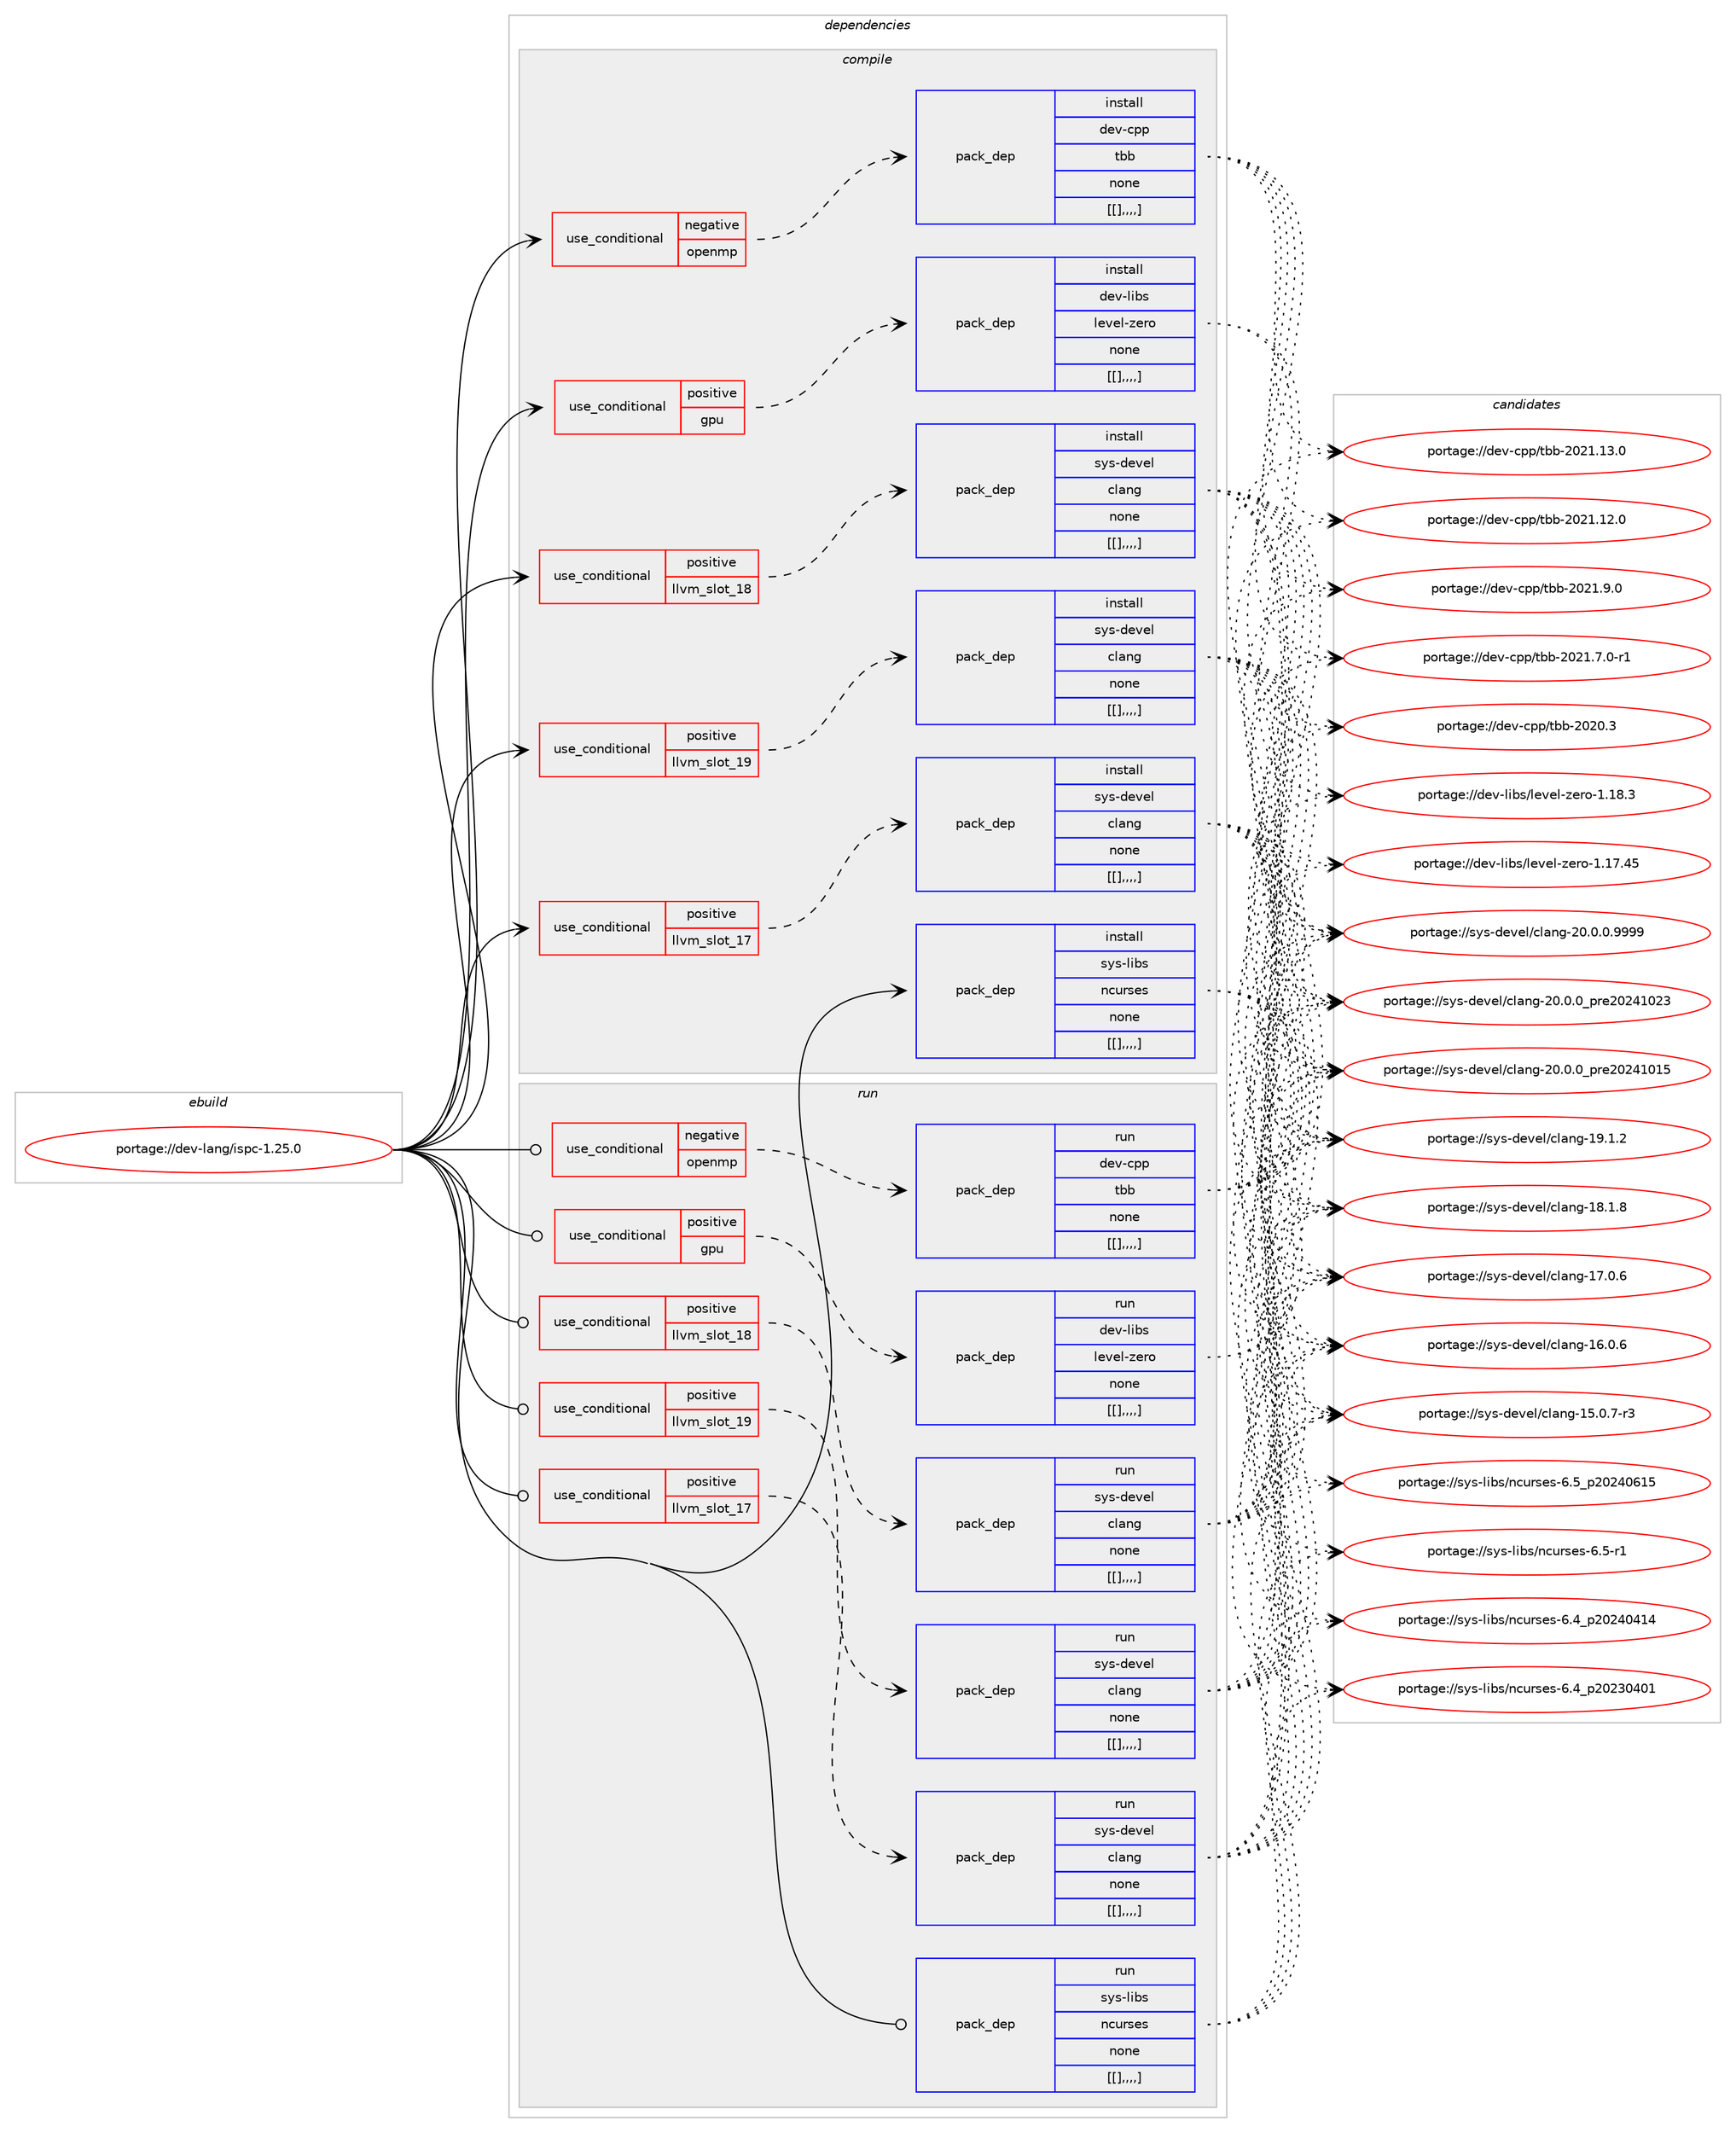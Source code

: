 digraph prolog {

# *************
# Graph options
# *************

newrank=true;
concentrate=true;
compound=true;
graph [rankdir=LR,fontname=Helvetica,fontsize=10,ranksep=1.5];#, ranksep=2.5, nodesep=0.2];
edge  [arrowhead=vee];
node  [fontname=Helvetica,fontsize=10];

# **********
# The ebuild
# **********

subgraph cluster_leftcol {
color=gray;
label=<<i>ebuild</i>>;
id [label="portage://dev-lang/ispc-1.25.0", color=red, width=4, href="../dev-lang/ispc-1.25.0.svg"];
}

# ****************
# The dependencies
# ****************

subgraph cluster_midcol {
color=gray;
label=<<i>dependencies</i>>;
subgraph cluster_compile {
fillcolor="#eeeeee";
style=filled;
label=<<i>compile</i>>;
subgraph cond24863 {
dependency103612 [label=<<TABLE BORDER="0" CELLBORDER="1" CELLSPACING="0" CELLPADDING="4"><TR><TD ROWSPAN="3" CELLPADDING="10">use_conditional</TD></TR><TR><TD>negative</TD></TR><TR><TD>openmp</TD></TR></TABLE>>, shape=none, color=red];
subgraph pack77602 {
dependency103615 [label=<<TABLE BORDER="0" CELLBORDER="1" CELLSPACING="0" CELLPADDING="4" WIDTH="220"><TR><TD ROWSPAN="6" CELLPADDING="30">pack_dep</TD></TR><TR><TD WIDTH="110">install</TD></TR><TR><TD>dev-cpp</TD></TR><TR><TD>tbb</TD></TR><TR><TD>none</TD></TR><TR><TD>[[],,,,]</TD></TR></TABLE>>, shape=none, color=blue];
}
dependency103612:e -> dependency103615:w [weight=20,style="dashed",arrowhead="vee"];
}
id:e -> dependency103612:w [weight=20,style="solid",arrowhead="vee"];
subgraph cond24867 {
dependency103621 [label=<<TABLE BORDER="0" CELLBORDER="1" CELLSPACING="0" CELLPADDING="4"><TR><TD ROWSPAN="3" CELLPADDING="10">use_conditional</TD></TR><TR><TD>positive</TD></TR><TR><TD>gpu</TD></TR></TABLE>>, shape=none, color=red];
subgraph pack77609 {
dependency103629 [label=<<TABLE BORDER="0" CELLBORDER="1" CELLSPACING="0" CELLPADDING="4" WIDTH="220"><TR><TD ROWSPAN="6" CELLPADDING="30">pack_dep</TD></TR><TR><TD WIDTH="110">install</TD></TR><TR><TD>dev-libs</TD></TR><TR><TD>level-zero</TD></TR><TR><TD>none</TD></TR><TR><TD>[[],,,,]</TD></TR></TABLE>>, shape=none, color=blue];
}
dependency103621:e -> dependency103629:w [weight=20,style="dashed",arrowhead="vee"];
}
id:e -> dependency103621:w [weight=20,style="solid",arrowhead="vee"];
subgraph cond24872 {
dependency103637 [label=<<TABLE BORDER="0" CELLBORDER="1" CELLSPACING="0" CELLPADDING="4"><TR><TD ROWSPAN="3" CELLPADDING="10">use_conditional</TD></TR><TR><TD>positive</TD></TR><TR><TD>llvm_slot_17</TD></TR></TABLE>>, shape=none, color=red];
subgraph pack77617 {
dependency103640 [label=<<TABLE BORDER="0" CELLBORDER="1" CELLSPACING="0" CELLPADDING="4" WIDTH="220"><TR><TD ROWSPAN="6" CELLPADDING="30">pack_dep</TD></TR><TR><TD WIDTH="110">install</TD></TR><TR><TD>sys-devel</TD></TR><TR><TD>clang</TD></TR><TR><TD>none</TD></TR><TR><TD>[[],,,,]</TD></TR></TABLE>>, shape=none, color=blue];
}
dependency103637:e -> dependency103640:w [weight=20,style="dashed",arrowhead="vee"];
}
id:e -> dependency103637:w [weight=20,style="solid",arrowhead="vee"];
subgraph cond24875 {
dependency103647 [label=<<TABLE BORDER="0" CELLBORDER="1" CELLSPACING="0" CELLPADDING="4"><TR><TD ROWSPAN="3" CELLPADDING="10">use_conditional</TD></TR><TR><TD>positive</TD></TR><TR><TD>llvm_slot_18</TD></TR></TABLE>>, shape=none, color=red];
subgraph pack77626 {
dependency103659 [label=<<TABLE BORDER="0" CELLBORDER="1" CELLSPACING="0" CELLPADDING="4" WIDTH="220"><TR><TD ROWSPAN="6" CELLPADDING="30">pack_dep</TD></TR><TR><TD WIDTH="110">install</TD></TR><TR><TD>sys-devel</TD></TR><TR><TD>clang</TD></TR><TR><TD>none</TD></TR><TR><TD>[[],,,,]</TD></TR></TABLE>>, shape=none, color=blue];
}
dependency103647:e -> dependency103659:w [weight=20,style="dashed",arrowhead="vee"];
}
id:e -> dependency103647:w [weight=20,style="solid",arrowhead="vee"];
subgraph cond24881 {
dependency103662 [label=<<TABLE BORDER="0" CELLBORDER="1" CELLSPACING="0" CELLPADDING="4"><TR><TD ROWSPAN="3" CELLPADDING="10">use_conditional</TD></TR><TR><TD>positive</TD></TR><TR><TD>llvm_slot_19</TD></TR></TABLE>>, shape=none, color=red];
subgraph pack77634 {
dependency103664 [label=<<TABLE BORDER="0" CELLBORDER="1" CELLSPACING="0" CELLPADDING="4" WIDTH="220"><TR><TD ROWSPAN="6" CELLPADDING="30">pack_dep</TD></TR><TR><TD WIDTH="110">install</TD></TR><TR><TD>sys-devel</TD></TR><TR><TD>clang</TD></TR><TR><TD>none</TD></TR><TR><TD>[[],,,,]</TD></TR></TABLE>>, shape=none, color=blue];
}
dependency103662:e -> dependency103664:w [weight=20,style="dashed",arrowhead="vee"];
}
id:e -> dependency103662:w [weight=20,style="solid",arrowhead="vee"];
subgraph pack77643 {
dependency103679 [label=<<TABLE BORDER="0" CELLBORDER="1" CELLSPACING="0" CELLPADDING="4" WIDTH="220"><TR><TD ROWSPAN="6" CELLPADDING="30">pack_dep</TD></TR><TR><TD WIDTH="110">install</TD></TR><TR><TD>sys-libs</TD></TR><TR><TD>ncurses</TD></TR><TR><TD>none</TD></TR><TR><TD>[[],,,,]</TD></TR></TABLE>>, shape=none, color=blue];
}
id:e -> dependency103679:w [weight=20,style="solid",arrowhead="vee"];
}
subgraph cluster_compileandrun {
fillcolor="#eeeeee";
style=filled;
label=<<i>compile and run</i>>;
}
subgraph cluster_run {
fillcolor="#eeeeee";
style=filled;
label=<<i>run</i>>;
subgraph cond24886 {
dependency103684 [label=<<TABLE BORDER="0" CELLBORDER="1" CELLSPACING="0" CELLPADDING="4"><TR><TD ROWSPAN="3" CELLPADDING="10">use_conditional</TD></TR><TR><TD>negative</TD></TR><TR><TD>openmp</TD></TR></TABLE>>, shape=none, color=red];
subgraph pack77649 {
dependency103686 [label=<<TABLE BORDER="0" CELLBORDER="1" CELLSPACING="0" CELLPADDING="4" WIDTH="220"><TR><TD ROWSPAN="6" CELLPADDING="30">pack_dep</TD></TR><TR><TD WIDTH="110">run</TD></TR><TR><TD>dev-cpp</TD></TR><TR><TD>tbb</TD></TR><TR><TD>none</TD></TR><TR><TD>[[],,,,]</TD></TR></TABLE>>, shape=none, color=blue];
}
dependency103684:e -> dependency103686:w [weight=20,style="dashed",arrowhead="vee"];
}
id:e -> dependency103684:w [weight=20,style="solid",arrowhead="odot"];
subgraph cond24887 {
dependency103688 [label=<<TABLE BORDER="0" CELLBORDER="1" CELLSPACING="0" CELLPADDING="4"><TR><TD ROWSPAN="3" CELLPADDING="10">use_conditional</TD></TR><TR><TD>positive</TD></TR><TR><TD>gpu</TD></TR></TABLE>>, shape=none, color=red];
subgraph pack77652 {
dependency103691 [label=<<TABLE BORDER="0" CELLBORDER="1" CELLSPACING="0" CELLPADDING="4" WIDTH="220"><TR><TD ROWSPAN="6" CELLPADDING="30">pack_dep</TD></TR><TR><TD WIDTH="110">run</TD></TR><TR><TD>dev-libs</TD></TR><TR><TD>level-zero</TD></TR><TR><TD>none</TD></TR><TR><TD>[[],,,,]</TD></TR></TABLE>>, shape=none, color=blue];
}
dependency103688:e -> dependency103691:w [weight=20,style="dashed",arrowhead="vee"];
}
id:e -> dependency103688:w [weight=20,style="solid",arrowhead="odot"];
subgraph cond24894 {
dependency103698 [label=<<TABLE BORDER="0" CELLBORDER="1" CELLSPACING="0" CELLPADDING="4"><TR><TD ROWSPAN="3" CELLPADDING="10">use_conditional</TD></TR><TR><TD>positive</TD></TR><TR><TD>llvm_slot_17</TD></TR></TABLE>>, shape=none, color=red];
subgraph pack77654 {
dependency103700 [label=<<TABLE BORDER="0" CELLBORDER="1" CELLSPACING="0" CELLPADDING="4" WIDTH="220"><TR><TD ROWSPAN="6" CELLPADDING="30">pack_dep</TD></TR><TR><TD WIDTH="110">run</TD></TR><TR><TD>sys-devel</TD></TR><TR><TD>clang</TD></TR><TR><TD>none</TD></TR><TR><TD>[[],,,,]</TD></TR></TABLE>>, shape=none, color=blue];
}
dependency103698:e -> dependency103700:w [weight=20,style="dashed",arrowhead="vee"];
}
id:e -> dependency103698:w [weight=20,style="solid",arrowhead="odot"];
subgraph cond24899 {
dependency103708 [label=<<TABLE BORDER="0" CELLBORDER="1" CELLSPACING="0" CELLPADDING="4"><TR><TD ROWSPAN="3" CELLPADDING="10">use_conditional</TD></TR><TR><TD>positive</TD></TR><TR><TD>llvm_slot_18</TD></TR></TABLE>>, shape=none, color=red];
subgraph pack77660 {
dependency103709 [label=<<TABLE BORDER="0" CELLBORDER="1" CELLSPACING="0" CELLPADDING="4" WIDTH="220"><TR><TD ROWSPAN="6" CELLPADDING="30">pack_dep</TD></TR><TR><TD WIDTH="110">run</TD></TR><TR><TD>sys-devel</TD></TR><TR><TD>clang</TD></TR><TR><TD>none</TD></TR><TR><TD>[[],,,,]</TD></TR></TABLE>>, shape=none, color=blue];
}
dependency103708:e -> dependency103709:w [weight=20,style="dashed",arrowhead="vee"];
}
id:e -> dependency103708:w [weight=20,style="solid",arrowhead="odot"];
subgraph cond24905 {
dependency103716 [label=<<TABLE BORDER="0" CELLBORDER="1" CELLSPACING="0" CELLPADDING="4"><TR><TD ROWSPAN="3" CELLPADDING="10">use_conditional</TD></TR><TR><TD>positive</TD></TR><TR><TD>llvm_slot_19</TD></TR></TABLE>>, shape=none, color=red];
subgraph pack77667 {
dependency103732 [label=<<TABLE BORDER="0" CELLBORDER="1" CELLSPACING="0" CELLPADDING="4" WIDTH="220"><TR><TD ROWSPAN="6" CELLPADDING="30">pack_dep</TD></TR><TR><TD WIDTH="110">run</TD></TR><TR><TD>sys-devel</TD></TR><TR><TD>clang</TD></TR><TR><TD>none</TD></TR><TR><TD>[[],,,,]</TD></TR></TABLE>>, shape=none, color=blue];
}
dependency103716:e -> dependency103732:w [weight=20,style="dashed",arrowhead="vee"];
}
id:e -> dependency103716:w [weight=20,style="solid",arrowhead="odot"];
subgraph pack77675 {
dependency103743 [label=<<TABLE BORDER="0" CELLBORDER="1" CELLSPACING="0" CELLPADDING="4" WIDTH="220"><TR><TD ROWSPAN="6" CELLPADDING="30">pack_dep</TD></TR><TR><TD WIDTH="110">run</TD></TR><TR><TD>sys-libs</TD></TR><TR><TD>ncurses</TD></TR><TR><TD>none</TD></TR><TR><TD>[[],,,,]</TD></TR></TABLE>>, shape=none, color=blue];
}
id:e -> dependency103743:w [weight=20,style="solid",arrowhead="odot"];
}
}

# **************
# The candidates
# **************

subgraph cluster_choices {
rank=same;
color=gray;
label=<<i>candidates</i>>;

subgraph choice77581 {
color=black;
nodesep=1;
choice100101118459911211247116989845504850494649514648 [label="portage://dev-cpp/tbb-2021.13.0", color=red, width=4,href="../dev-cpp/tbb-2021.13.0.svg"];
choice100101118459911211247116989845504850494649504648 [label="portage://dev-cpp/tbb-2021.12.0", color=red, width=4,href="../dev-cpp/tbb-2021.12.0.svg"];
choice1001011184599112112471169898455048504946574648 [label="portage://dev-cpp/tbb-2021.9.0", color=red, width=4,href="../dev-cpp/tbb-2021.9.0.svg"];
choice10010111845991121124711698984550485049465546484511449 [label="portage://dev-cpp/tbb-2021.7.0-r1", color=red, width=4,href="../dev-cpp/tbb-2021.7.0-r1.svg"];
choice100101118459911211247116989845504850484651 [label="portage://dev-cpp/tbb-2020.3", color=red, width=4,href="../dev-cpp/tbb-2020.3.svg"];
dependency103615:e -> choice100101118459911211247116989845504850494649514648:w [style=dotted,weight="100"];
dependency103615:e -> choice100101118459911211247116989845504850494649504648:w [style=dotted,weight="100"];
dependency103615:e -> choice1001011184599112112471169898455048504946574648:w [style=dotted,weight="100"];
dependency103615:e -> choice10010111845991121124711698984550485049465546484511449:w [style=dotted,weight="100"];
dependency103615:e -> choice100101118459911211247116989845504850484651:w [style=dotted,weight="100"];
}
subgraph choice77583 {
color=black;
nodesep=1;
choice1001011184510810598115471081011181011084512210111411145494649564651 [label="portage://dev-libs/level-zero-1.18.3", color=red, width=4,href="../dev-libs/level-zero-1.18.3.svg"];
choice100101118451081059811547108101118101108451221011141114549464955465253 [label="portage://dev-libs/level-zero-1.17.45", color=red, width=4,href="../dev-libs/level-zero-1.17.45.svg"];
dependency103629:e -> choice1001011184510810598115471081011181011084512210111411145494649564651:w [style=dotted,weight="100"];
dependency103629:e -> choice100101118451081059811547108101118101108451221011141114549464955465253:w [style=dotted,weight="100"];
}
subgraph choice77585 {
color=black;
nodesep=1;
choice11512111545100101118101108479910897110103455048464846484657575757 [label="portage://sys-devel/clang-20.0.0.9999", color=red, width=4,href="../sys-devel/clang-20.0.0.9999.svg"];
choice1151211154510010111810110847991089711010345504846484648951121141015048505249485051 [label="portage://sys-devel/clang-20.0.0_pre20241023", color=red, width=4,href="../sys-devel/clang-20.0.0_pre20241023.svg"];
choice1151211154510010111810110847991089711010345504846484648951121141015048505249484953 [label="portage://sys-devel/clang-20.0.0_pre20241015", color=red, width=4,href="../sys-devel/clang-20.0.0_pre20241015.svg"];
choice1151211154510010111810110847991089711010345495746494650 [label="portage://sys-devel/clang-19.1.2", color=red, width=4,href="../sys-devel/clang-19.1.2.svg"];
choice1151211154510010111810110847991089711010345495646494656 [label="portage://sys-devel/clang-18.1.8", color=red, width=4,href="../sys-devel/clang-18.1.8.svg"];
choice1151211154510010111810110847991089711010345495546484654 [label="portage://sys-devel/clang-17.0.6", color=red, width=4,href="../sys-devel/clang-17.0.6.svg"];
choice1151211154510010111810110847991089711010345495446484654 [label="portage://sys-devel/clang-16.0.6", color=red, width=4,href="../sys-devel/clang-16.0.6.svg"];
choice11512111545100101118101108479910897110103454953464846554511451 [label="portage://sys-devel/clang-15.0.7-r3", color=red, width=4,href="../sys-devel/clang-15.0.7-r3.svg"];
dependency103640:e -> choice11512111545100101118101108479910897110103455048464846484657575757:w [style=dotted,weight="100"];
dependency103640:e -> choice1151211154510010111810110847991089711010345504846484648951121141015048505249485051:w [style=dotted,weight="100"];
dependency103640:e -> choice1151211154510010111810110847991089711010345504846484648951121141015048505249484953:w [style=dotted,weight="100"];
dependency103640:e -> choice1151211154510010111810110847991089711010345495746494650:w [style=dotted,weight="100"];
dependency103640:e -> choice1151211154510010111810110847991089711010345495646494656:w [style=dotted,weight="100"];
dependency103640:e -> choice1151211154510010111810110847991089711010345495546484654:w [style=dotted,weight="100"];
dependency103640:e -> choice1151211154510010111810110847991089711010345495446484654:w [style=dotted,weight="100"];
dependency103640:e -> choice11512111545100101118101108479910897110103454953464846554511451:w [style=dotted,weight="100"];
}
subgraph choice77588 {
color=black;
nodesep=1;
choice11512111545100101118101108479910897110103455048464846484657575757 [label="portage://sys-devel/clang-20.0.0.9999", color=red, width=4,href="../sys-devel/clang-20.0.0.9999.svg"];
choice1151211154510010111810110847991089711010345504846484648951121141015048505249485051 [label="portage://sys-devel/clang-20.0.0_pre20241023", color=red, width=4,href="../sys-devel/clang-20.0.0_pre20241023.svg"];
choice1151211154510010111810110847991089711010345504846484648951121141015048505249484953 [label="portage://sys-devel/clang-20.0.0_pre20241015", color=red, width=4,href="../sys-devel/clang-20.0.0_pre20241015.svg"];
choice1151211154510010111810110847991089711010345495746494650 [label="portage://sys-devel/clang-19.1.2", color=red, width=4,href="../sys-devel/clang-19.1.2.svg"];
choice1151211154510010111810110847991089711010345495646494656 [label="portage://sys-devel/clang-18.1.8", color=red, width=4,href="../sys-devel/clang-18.1.8.svg"];
choice1151211154510010111810110847991089711010345495546484654 [label="portage://sys-devel/clang-17.0.6", color=red, width=4,href="../sys-devel/clang-17.0.6.svg"];
choice1151211154510010111810110847991089711010345495446484654 [label="portage://sys-devel/clang-16.0.6", color=red, width=4,href="../sys-devel/clang-16.0.6.svg"];
choice11512111545100101118101108479910897110103454953464846554511451 [label="portage://sys-devel/clang-15.0.7-r3", color=red, width=4,href="../sys-devel/clang-15.0.7-r3.svg"];
dependency103659:e -> choice11512111545100101118101108479910897110103455048464846484657575757:w [style=dotted,weight="100"];
dependency103659:e -> choice1151211154510010111810110847991089711010345504846484648951121141015048505249485051:w [style=dotted,weight="100"];
dependency103659:e -> choice1151211154510010111810110847991089711010345504846484648951121141015048505249484953:w [style=dotted,weight="100"];
dependency103659:e -> choice1151211154510010111810110847991089711010345495746494650:w [style=dotted,weight="100"];
dependency103659:e -> choice1151211154510010111810110847991089711010345495646494656:w [style=dotted,weight="100"];
dependency103659:e -> choice1151211154510010111810110847991089711010345495546484654:w [style=dotted,weight="100"];
dependency103659:e -> choice1151211154510010111810110847991089711010345495446484654:w [style=dotted,weight="100"];
dependency103659:e -> choice11512111545100101118101108479910897110103454953464846554511451:w [style=dotted,weight="100"];
}
subgraph choice77592 {
color=black;
nodesep=1;
choice11512111545100101118101108479910897110103455048464846484657575757 [label="portage://sys-devel/clang-20.0.0.9999", color=red, width=4,href="../sys-devel/clang-20.0.0.9999.svg"];
choice1151211154510010111810110847991089711010345504846484648951121141015048505249485051 [label="portage://sys-devel/clang-20.0.0_pre20241023", color=red, width=4,href="../sys-devel/clang-20.0.0_pre20241023.svg"];
choice1151211154510010111810110847991089711010345504846484648951121141015048505249484953 [label="portage://sys-devel/clang-20.0.0_pre20241015", color=red, width=4,href="../sys-devel/clang-20.0.0_pre20241015.svg"];
choice1151211154510010111810110847991089711010345495746494650 [label="portage://sys-devel/clang-19.1.2", color=red, width=4,href="../sys-devel/clang-19.1.2.svg"];
choice1151211154510010111810110847991089711010345495646494656 [label="portage://sys-devel/clang-18.1.8", color=red, width=4,href="../sys-devel/clang-18.1.8.svg"];
choice1151211154510010111810110847991089711010345495546484654 [label="portage://sys-devel/clang-17.0.6", color=red, width=4,href="../sys-devel/clang-17.0.6.svg"];
choice1151211154510010111810110847991089711010345495446484654 [label="portage://sys-devel/clang-16.0.6", color=red, width=4,href="../sys-devel/clang-16.0.6.svg"];
choice11512111545100101118101108479910897110103454953464846554511451 [label="portage://sys-devel/clang-15.0.7-r3", color=red, width=4,href="../sys-devel/clang-15.0.7-r3.svg"];
dependency103664:e -> choice11512111545100101118101108479910897110103455048464846484657575757:w [style=dotted,weight="100"];
dependency103664:e -> choice1151211154510010111810110847991089711010345504846484648951121141015048505249485051:w [style=dotted,weight="100"];
dependency103664:e -> choice1151211154510010111810110847991089711010345504846484648951121141015048505249484953:w [style=dotted,weight="100"];
dependency103664:e -> choice1151211154510010111810110847991089711010345495746494650:w [style=dotted,weight="100"];
dependency103664:e -> choice1151211154510010111810110847991089711010345495646494656:w [style=dotted,weight="100"];
dependency103664:e -> choice1151211154510010111810110847991089711010345495546484654:w [style=dotted,weight="100"];
dependency103664:e -> choice1151211154510010111810110847991089711010345495446484654:w [style=dotted,weight="100"];
dependency103664:e -> choice11512111545100101118101108479910897110103454953464846554511451:w [style=dotted,weight="100"];
}
subgraph choice77606 {
color=black;
nodesep=1;
choice1151211154510810598115471109911711411510111545544653951125048505248544953 [label="portage://sys-libs/ncurses-6.5_p20240615", color=red, width=4,href="../sys-libs/ncurses-6.5_p20240615.svg"];
choice11512111545108105981154711099117114115101115455446534511449 [label="portage://sys-libs/ncurses-6.5-r1", color=red, width=4,href="../sys-libs/ncurses-6.5-r1.svg"];
choice1151211154510810598115471109911711411510111545544652951125048505248524952 [label="portage://sys-libs/ncurses-6.4_p20240414", color=red, width=4,href="../sys-libs/ncurses-6.4_p20240414.svg"];
choice1151211154510810598115471109911711411510111545544652951125048505148524849 [label="portage://sys-libs/ncurses-6.4_p20230401", color=red, width=4,href="../sys-libs/ncurses-6.4_p20230401.svg"];
dependency103679:e -> choice1151211154510810598115471109911711411510111545544653951125048505248544953:w [style=dotted,weight="100"];
dependency103679:e -> choice11512111545108105981154711099117114115101115455446534511449:w [style=dotted,weight="100"];
dependency103679:e -> choice1151211154510810598115471109911711411510111545544652951125048505248524952:w [style=dotted,weight="100"];
dependency103679:e -> choice1151211154510810598115471109911711411510111545544652951125048505148524849:w [style=dotted,weight="100"];
}
subgraph choice77610 {
color=black;
nodesep=1;
choice100101118459911211247116989845504850494649514648 [label="portage://dev-cpp/tbb-2021.13.0", color=red, width=4,href="../dev-cpp/tbb-2021.13.0.svg"];
choice100101118459911211247116989845504850494649504648 [label="portage://dev-cpp/tbb-2021.12.0", color=red, width=4,href="../dev-cpp/tbb-2021.12.0.svg"];
choice1001011184599112112471169898455048504946574648 [label="portage://dev-cpp/tbb-2021.9.0", color=red, width=4,href="../dev-cpp/tbb-2021.9.0.svg"];
choice10010111845991121124711698984550485049465546484511449 [label="portage://dev-cpp/tbb-2021.7.0-r1", color=red, width=4,href="../dev-cpp/tbb-2021.7.0-r1.svg"];
choice100101118459911211247116989845504850484651 [label="portage://dev-cpp/tbb-2020.3", color=red, width=4,href="../dev-cpp/tbb-2020.3.svg"];
dependency103686:e -> choice100101118459911211247116989845504850494649514648:w [style=dotted,weight="100"];
dependency103686:e -> choice100101118459911211247116989845504850494649504648:w [style=dotted,weight="100"];
dependency103686:e -> choice1001011184599112112471169898455048504946574648:w [style=dotted,weight="100"];
dependency103686:e -> choice10010111845991121124711698984550485049465546484511449:w [style=dotted,weight="100"];
dependency103686:e -> choice100101118459911211247116989845504850484651:w [style=dotted,weight="100"];
}
subgraph choice77617 {
color=black;
nodesep=1;
choice1001011184510810598115471081011181011084512210111411145494649564651 [label="portage://dev-libs/level-zero-1.18.3", color=red, width=4,href="../dev-libs/level-zero-1.18.3.svg"];
choice100101118451081059811547108101118101108451221011141114549464955465253 [label="portage://dev-libs/level-zero-1.17.45", color=red, width=4,href="../dev-libs/level-zero-1.17.45.svg"];
dependency103691:e -> choice1001011184510810598115471081011181011084512210111411145494649564651:w [style=dotted,weight="100"];
dependency103691:e -> choice100101118451081059811547108101118101108451221011141114549464955465253:w [style=dotted,weight="100"];
}
subgraph choice77620 {
color=black;
nodesep=1;
choice11512111545100101118101108479910897110103455048464846484657575757 [label="portage://sys-devel/clang-20.0.0.9999", color=red, width=4,href="../sys-devel/clang-20.0.0.9999.svg"];
choice1151211154510010111810110847991089711010345504846484648951121141015048505249485051 [label="portage://sys-devel/clang-20.0.0_pre20241023", color=red, width=4,href="../sys-devel/clang-20.0.0_pre20241023.svg"];
choice1151211154510010111810110847991089711010345504846484648951121141015048505249484953 [label="portage://sys-devel/clang-20.0.0_pre20241015", color=red, width=4,href="../sys-devel/clang-20.0.0_pre20241015.svg"];
choice1151211154510010111810110847991089711010345495746494650 [label="portage://sys-devel/clang-19.1.2", color=red, width=4,href="../sys-devel/clang-19.1.2.svg"];
choice1151211154510010111810110847991089711010345495646494656 [label="portage://sys-devel/clang-18.1.8", color=red, width=4,href="../sys-devel/clang-18.1.8.svg"];
choice1151211154510010111810110847991089711010345495546484654 [label="portage://sys-devel/clang-17.0.6", color=red, width=4,href="../sys-devel/clang-17.0.6.svg"];
choice1151211154510010111810110847991089711010345495446484654 [label="portage://sys-devel/clang-16.0.6", color=red, width=4,href="../sys-devel/clang-16.0.6.svg"];
choice11512111545100101118101108479910897110103454953464846554511451 [label="portage://sys-devel/clang-15.0.7-r3", color=red, width=4,href="../sys-devel/clang-15.0.7-r3.svg"];
dependency103700:e -> choice11512111545100101118101108479910897110103455048464846484657575757:w [style=dotted,weight="100"];
dependency103700:e -> choice1151211154510010111810110847991089711010345504846484648951121141015048505249485051:w [style=dotted,weight="100"];
dependency103700:e -> choice1151211154510010111810110847991089711010345504846484648951121141015048505249484953:w [style=dotted,weight="100"];
dependency103700:e -> choice1151211154510010111810110847991089711010345495746494650:w [style=dotted,weight="100"];
dependency103700:e -> choice1151211154510010111810110847991089711010345495646494656:w [style=dotted,weight="100"];
dependency103700:e -> choice1151211154510010111810110847991089711010345495546484654:w [style=dotted,weight="100"];
dependency103700:e -> choice1151211154510010111810110847991089711010345495446484654:w [style=dotted,weight="100"];
dependency103700:e -> choice11512111545100101118101108479910897110103454953464846554511451:w [style=dotted,weight="100"];
}
subgraph choice77622 {
color=black;
nodesep=1;
choice11512111545100101118101108479910897110103455048464846484657575757 [label="portage://sys-devel/clang-20.0.0.9999", color=red, width=4,href="../sys-devel/clang-20.0.0.9999.svg"];
choice1151211154510010111810110847991089711010345504846484648951121141015048505249485051 [label="portage://sys-devel/clang-20.0.0_pre20241023", color=red, width=4,href="../sys-devel/clang-20.0.0_pre20241023.svg"];
choice1151211154510010111810110847991089711010345504846484648951121141015048505249484953 [label="portage://sys-devel/clang-20.0.0_pre20241015", color=red, width=4,href="../sys-devel/clang-20.0.0_pre20241015.svg"];
choice1151211154510010111810110847991089711010345495746494650 [label="portage://sys-devel/clang-19.1.2", color=red, width=4,href="../sys-devel/clang-19.1.2.svg"];
choice1151211154510010111810110847991089711010345495646494656 [label="portage://sys-devel/clang-18.1.8", color=red, width=4,href="../sys-devel/clang-18.1.8.svg"];
choice1151211154510010111810110847991089711010345495546484654 [label="portage://sys-devel/clang-17.0.6", color=red, width=4,href="../sys-devel/clang-17.0.6.svg"];
choice1151211154510010111810110847991089711010345495446484654 [label="portage://sys-devel/clang-16.0.6", color=red, width=4,href="../sys-devel/clang-16.0.6.svg"];
choice11512111545100101118101108479910897110103454953464846554511451 [label="portage://sys-devel/clang-15.0.7-r3", color=red, width=4,href="../sys-devel/clang-15.0.7-r3.svg"];
dependency103709:e -> choice11512111545100101118101108479910897110103455048464846484657575757:w [style=dotted,weight="100"];
dependency103709:e -> choice1151211154510010111810110847991089711010345504846484648951121141015048505249485051:w [style=dotted,weight="100"];
dependency103709:e -> choice1151211154510010111810110847991089711010345504846484648951121141015048505249484953:w [style=dotted,weight="100"];
dependency103709:e -> choice1151211154510010111810110847991089711010345495746494650:w [style=dotted,weight="100"];
dependency103709:e -> choice1151211154510010111810110847991089711010345495646494656:w [style=dotted,weight="100"];
dependency103709:e -> choice1151211154510010111810110847991089711010345495546484654:w [style=dotted,weight="100"];
dependency103709:e -> choice1151211154510010111810110847991089711010345495446484654:w [style=dotted,weight="100"];
dependency103709:e -> choice11512111545100101118101108479910897110103454953464846554511451:w [style=dotted,weight="100"];
}
subgraph choice77632 {
color=black;
nodesep=1;
choice11512111545100101118101108479910897110103455048464846484657575757 [label="portage://sys-devel/clang-20.0.0.9999", color=red, width=4,href="../sys-devel/clang-20.0.0.9999.svg"];
choice1151211154510010111810110847991089711010345504846484648951121141015048505249485051 [label="portage://sys-devel/clang-20.0.0_pre20241023", color=red, width=4,href="../sys-devel/clang-20.0.0_pre20241023.svg"];
choice1151211154510010111810110847991089711010345504846484648951121141015048505249484953 [label="portage://sys-devel/clang-20.0.0_pre20241015", color=red, width=4,href="../sys-devel/clang-20.0.0_pre20241015.svg"];
choice1151211154510010111810110847991089711010345495746494650 [label="portage://sys-devel/clang-19.1.2", color=red, width=4,href="../sys-devel/clang-19.1.2.svg"];
choice1151211154510010111810110847991089711010345495646494656 [label="portage://sys-devel/clang-18.1.8", color=red, width=4,href="../sys-devel/clang-18.1.8.svg"];
choice1151211154510010111810110847991089711010345495546484654 [label="portage://sys-devel/clang-17.0.6", color=red, width=4,href="../sys-devel/clang-17.0.6.svg"];
choice1151211154510010111810110847991089711010345495446484654 [label="portage://sys-devel/clang-16.0.6", color=red, width=4,href="../sys-devel/clang-16.0.6.svg"];
choice11512111545100101118101108479910897110103454953464846554511451 [label="portage://sys-devel/clang-15.0.7-r3", color=red, width=4,href="../sys-devel/clang-15.0.7-r3.svg"];
dependency103732:e -> choice11512111545100101118101108479910897110103455048464846484657575757:w [style=dotted,weight="100"];
dependency103732:e -> choice1151211154510010111810110847991089711010345504846484648951121141015048505249485051:w [style=dotted,weight="100"];
dependency103732:e -> choice1151211154510010111810110847991089711010345504846484648951121141015048505249484953:w [style=dotted,weight="100"];
dependency103732:e -> choice1151211154510010111810110847991089711010345495746494650:w [style=dotted,weight="100"];
dependency103732:e -> choice1151211154510010111810110847991089711010345495646494656:w [style=dotted,weight="100"];
dependency103732:e -> choice1151211154510010111810110847991089711010345495546484654:w [style=dotted,weight="100"];
dependency103732:e -> choice1151211154510010111810110847991089711010345495446484654:w [style=dotted,weight="100"];
dependency103732:e -> choice11512111545100101118101108479910897110103454953464846554511451:w [style=dotted,weight="100"];
}
subgraph choice77634 {
color=black;
nodesep=1;
choice1151211154510810598115471109911711411510111545544653951125048505248544953 [label="portage://sys-libs/ncurses-6.5_p20240615", color=red, width=4,href="../sys-libs/ncurses-6.5_p20240615.svg"];
choice11512111545108105981154711099117114115101115455446534511449 [label="portage://sys-libs/ncurses-6.5-r1", color=red, width=4,href="../sys-libs/ncurses-6.5-r1.svg"];
choice1151211154510810598115471109911711411510111545544652951125048505248524952 [label="portage://sys-libs/ncurses-6.4_p20240414", color=red, width=4,href="../sys-libs/ncurses-6.4_p20240414.svg"];
choice1151211154510810598115471109911711411510111545544652951125048505148524849 [label="portage://sys-libs/ncurses-6.4_p20230401", color=red, width=4,href="../sys-libs/ncurses-6.4_p20230401.svg"];
dependency103743:e -> choice1151211154510810598115471109911711411510111545544653951125048505248544953:w [style=dotted,weight="100"];
dependency103743:e -> choice11512111545108105981154711099117114115101115455446534511449:w [style=dotted,weight="100"];
dependency103743:e -> choice1151211154510810598115471109911711411510111545544652951125048505248524952:w [style=dotted,weight="100"];
dependency103743:e -> choice1151211154510810598115471109911711411510111545544652951125048505148524849:w [style=dotted,weight="100"];
}
}

}
